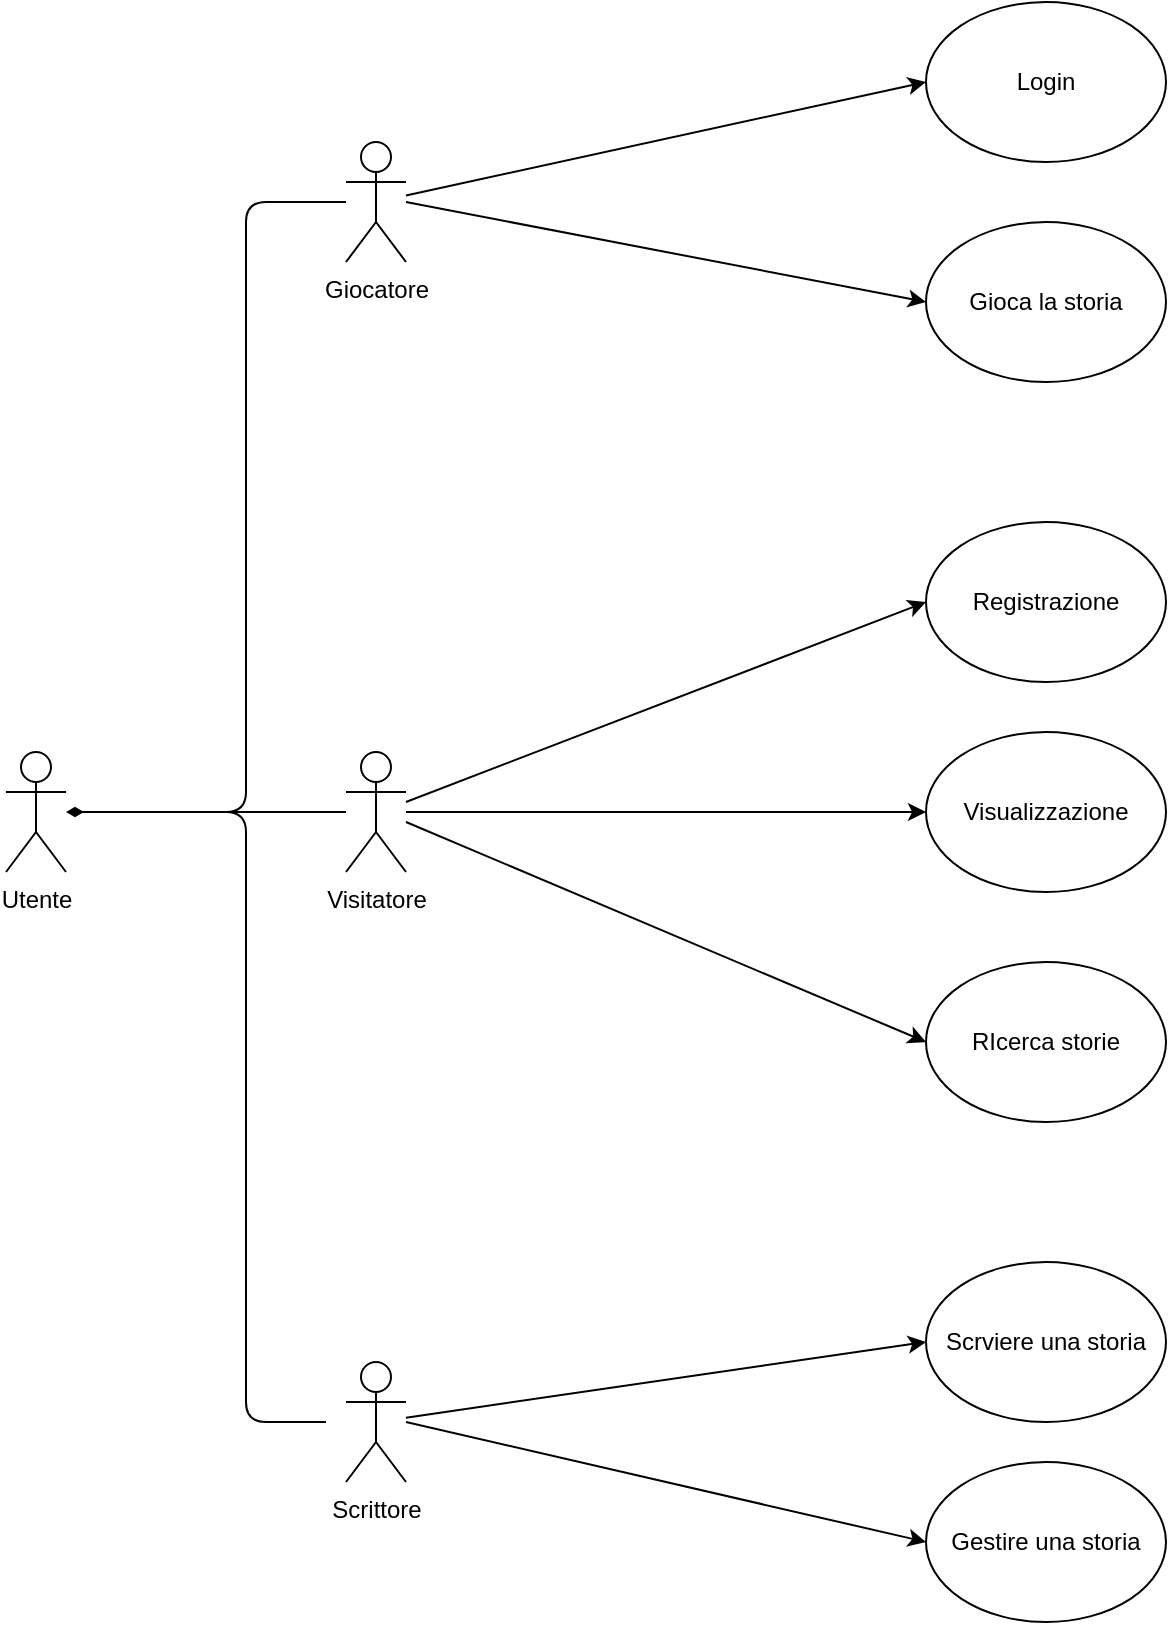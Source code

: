 <mxfile>
    <diagram id="ZSRbS1sTu_JAHXRoA1GQ" name="Pagina-1">
        <mxGraphModel dx="521" dy="289" grid="1" gridSize="10" guides="1" tooltips="1" connect="1" arrows="1" fold="1" page="1" pageScale="1" pageWidth="827" pageHeight="1169" math="0" shadow="0">
            <root>
                <mxCell id="0"/>
                <mxCell id="1" parent="0"/>
                <mxCell id="2" value="Utente" style="shape=umlActor;verticalLabelPosition=bottom;verticalAlign=top;html=1;outlineConnect=0;" vertex="1" parent="1">
                    <mxGeometry x="50" y="555" width="30" height="60" as="geometry"/>
                </mxCell>
                <mxCell id="3" value="Visitatore" style="shape=umlActor;verticalLabelPosition=bottom;verticalAlign=top;html=1;outlineConnect=0;" vertex="1" parent="1">
                    <mxGeometry x="220" y="555" width="30" height="60" as="geometry"/>
                </mxCell>
                <mxCell id="4" value="Giocatore" style="shape=umlActor;verticalLabelPosition=bottom;verticalAlign=top;html=1;outlineConnect=0;" vertex="1" parent="1">
                    <mxGeometry x="220" y="250" width="30" height="60" as="geometry"/>
                </mxCell>
                <mxCell id="5" value="Scrittore" style="shape=umlActor;verticalLabelPosition=bottom;verticalAlign=top;html=1;outlineConnect=0;" vertex="1" parent="1">
                    <mxGeometry x="220" y="860" width="30" height="60" as="geometry"/>
                </mxCell>
                <mxCell id="7" value="" style="endArrow=diamondThin;html=1;endFill=1;" edge="1" parent="1" source="3" target="2">
                    <mxGeometry width="50" height="50" relative="1" as="geometry">
                        <mxPoint x="200" y="600" as="sourcePoint"/>
                        <mxPoint x="120" y="690" as="targetPoint"/>
                    </mxGeometry>
                </mxCell>
                <mxCell id="8" value="" style="endArrow=none;html=1;" edge="1" parent="1" target="4">
                    <mxGeometry width="50" height="50" relative="1" as="geometry">
                        <mxPoint x="90" y="585" as="sourcePoint"/>
                        <mxPoint x="210" y="280" as="targetPoint"/>
                        <Array as="points">
                            <mxPoint x="170" y="585"/>
                            <mxPoint x="170" y="280"/>
                        </Array>
                    </mxGeometry>
                </mxCell>
                <mxCell id="9" value="" style="endArrow=none;html=1;" edge="1" parent="1">
                    <mxGeometry width="50" height="50" relative="1" as="geometry">
                        <mxPoint x="90" y="585" as="sourcePoint"/>
                        <mxPoint x="210" y="890" as="targetPoint"/>
                        <Array as="points">
                            <mxPoint x="170" y="585"/>
                            <mxPoint x="170" y="890"/>
                        </Array>
                    </mxGeometry>
                </mxCell>
                <mxCell id="10" value="" style="endArrow=classic;html=1;entryX=0;entryY=0.5;entryDx=0;entryDy=0;" edge="1" parent="1" source="3" target="16">
                    <mxGeometry width="50" height="50" relative="1" as="geometry">
                        <mxPoint x="410" y="610" as="sourcePoint"/>
                        <mxPoint x="460" y="585" as="targetPoint"/>
                    </mxGeometry>
                </mxCell>
                <mxCell id="11" value="" style="endArrow=classic;html=1;entryX=0;entryY=0.5;entryDx=0;entryDy=0;" edge="1" parent="1" source="4" target="13">
                    <mxGeometry width="50" height="50" relative="1" as="geometry">
                        <mxPoint x="380" y="300" as="sourcePoint"/>
                        <mxPoint x="460" y="280" as="targetPoint"/>
                    </mxGeometry>
                </mxCell>
                <mxCell id="12" value="" style="endArrow=classic;html=1;entryX=0;entryY=0.5;entryDx=0;entryDy=0;" edge="1" parent="1" source="5" target="18">
                    <mxGeometry width="50" height="50" relative="1" as="geometry">
                        <mxPoint x="450" y="850" as="sourcePoint"/>
                        <mxPoint x="460" y="890" as="targetPoint"/>
                    </mxGeometry>
                </mxCell>
                <mxCell id="13" value="Login" style="ellipse;whiteSpace=wrap;html=1;" vertex="1" parent="1">
                    <mxGeometry x="510" y="180" width="120" height="80" as="geometry"/>
                </mxCell>
                <mxCell id="14" value="Gioca la storia" style="ellipse;whiteSpace=wrap;html=1;" vertex="1" parent="1">
                    <mxGeometry x="510" y="290" width="120" height="80" as="geometry"/>
                </mxCell>
                <mxCell id="15" value="Registrazione" style="ellipse;whiteSpace=wrap;html=1;" vertex="1" parent="1">
                    <mxGeometry x="510" y="440" width="120" height="80" as="geometry"/>
                </mxCell>
                <mxCell id="16" value="Visualizzazione" style="ellipse;whiteSpace=wrap;html=1;" vertex="1" parent="1">
                    <mxGeometry x="510" y="545" width="120" height="80" as="geometry"/>
                </mxCell>
                <mxCell id="17" value="RIcerca storie" style="ellipse;whiteSpace=wrap;html=1;" vertex="1" parent="1">
                    <mxGeometry x="510" y="660" width="120" height="80" as="geometry"/>
                </mxCell>
                <mxCell id="18" value="Scrviere una storia" style="ellipse;whiteSpace=wrap;html=1;" vertex="1" parent="1">
                    <mxGeometry x="510" y="810" width="120" height="80" as="geometry"/>
                </mxCell>
                <mxCell id="19" value="Gestire una storia" style="ellipse;whiteSpace=wrap;html=1;" vertex="1" parent="1">
                    <mxGeometry x="510" y="910" width="120" height="80" as="geometry"/>
                </mxCell>
                <mxCell id="20" value="" style="endArrow=classic;html=1;entryX=0;entryY=0.5;entryDx=0;entryDy=0;" edge="1" parent="1" target="14">
                    <mxGeometry width="50" height="50" relative="1" as="geometry">
                        <mxPoint x="250" y="280" as="sourcePoint"/>
                        <mxPoint x="370" y="390" as="targetPoint"/>
                    </mxGeometry>
                </mxCell>
                <mxCell id="21" value="" style="endArrow=classic;html=1;entryX=0;entryY=0.5;entryDx=0;entryDy=0;" edge="1" parent="1" target="15">
                    <mxGeometry width="50" height="50" relative="1" as="geometry">
                        <mxPoint x="250" y="580" as="sourcePoint"/>
                        <mxPoint x="330" y="470" as="targetPoint"/>
                    </mxGeometry>
                </mxCell>
                <mxCell id="22" value="" style="endArrow=classic;html=1;entryX=0;entryY=0.5;entryDx=0;entryDy=0;" edge="1" parent="1" target="17">
                    <mxGeometry width="50" height="50" relative="1" as="geometry">
                        <mxPoint x="250" y="590" as="sourcePoint"/>
                        <mxPoint x="400" y="710" as="targetPoint"/>
                    </mxGeometry>
                </mxCell>
                <mxCell id="23" value="" style="endArrow=classic;html=1;entryX=0;entryY=0.5;entryDx=0;entryDy=0;" edge="1" parent="1" target="19">
                    <mxGeometry width="50" height="50" relative="1" as="geometry">
                        <mxPoint x="250" y="890" as="sourcePoint"/>
                        <mxPoint x="350" y="730" as="targetPoint"/>
                    </mxGeometry>
                </mxCell>
            </root>
        </mxGraphModel>
    </diagram>
</mxfile>